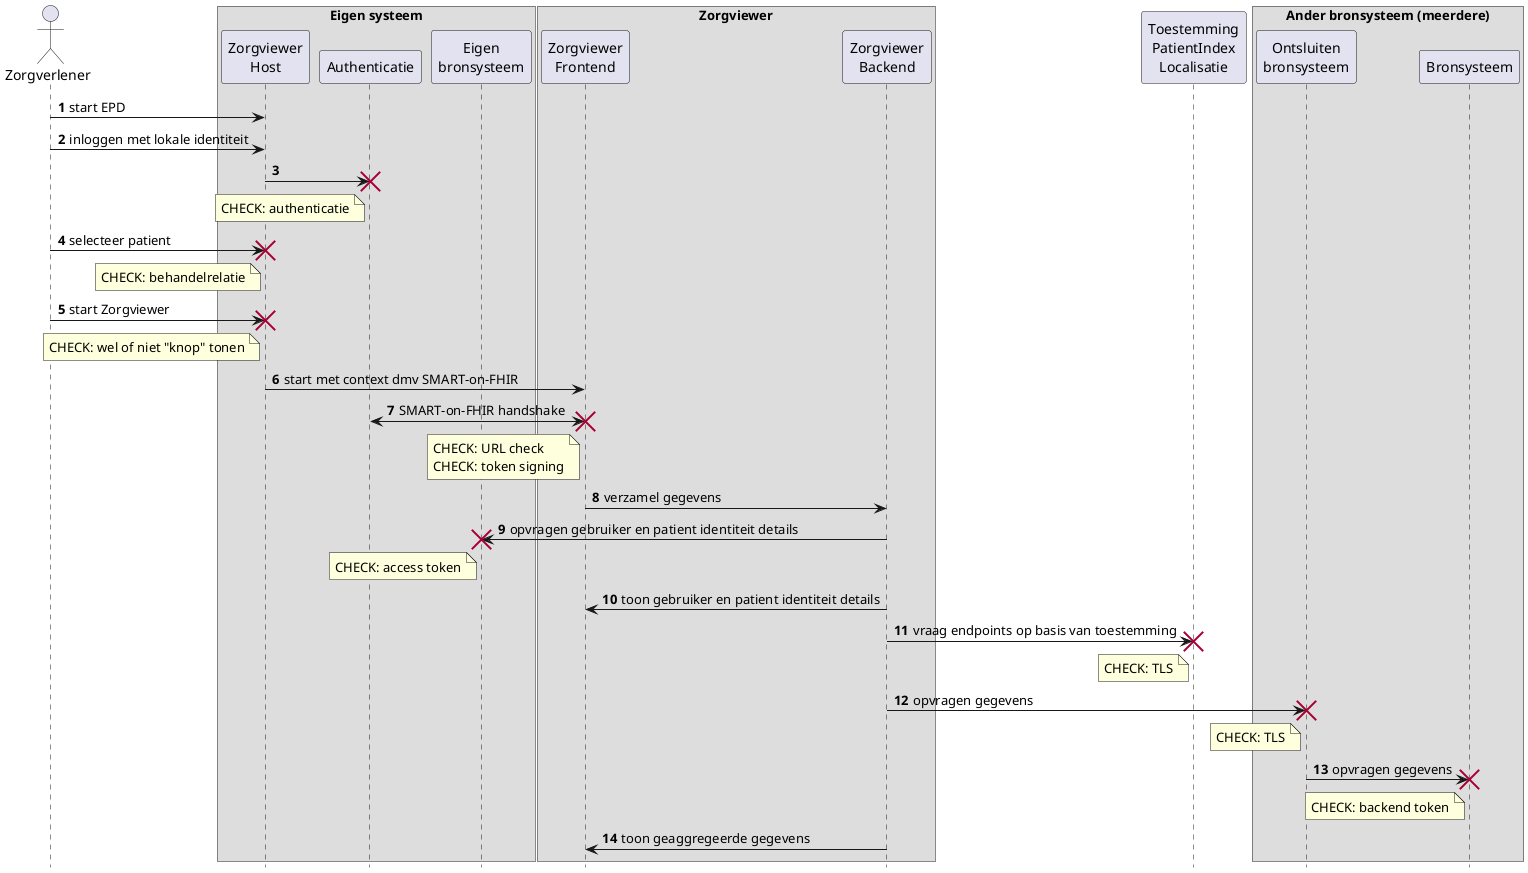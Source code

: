 @startuml
hide footbox
autonumber

actor Zorgverlener
box "Eigen systeem"
  participant "Zorgviewer\nHost" as Host
  participant Authenticatie
  participant "Eigen\nbronsysteem" as EBron
end box
box "Zorgviewer"
  participant "Zorgviewer\nFrontend" as ZVFE
  participant "Zorgviewer\nBackend" as ZVBE
end box
participant "Toestemming\nPatientIndex\nLocalisatie" as Toestemming
box "Ander bronsysteem (meerdere)"
  participant "Ontsluiten\nbronsysteem" as AOBron
  participant "Bronsysteem" as ABron
end box

Zorgverlener->Host: start EPD
Zorgverlener->Host: inloggen met lokale identiteit
Host->Authenticatie
note left Authenticatie
  CHECK: authenticatie
end note
destroy Authenticatie
Zorgverlener->Host: selecteer patient
note left Host
  CHECK: behandelrelatie
end note
destroy Host
Zorgverlener->Host: start Zorgviewer
destroy Host
note left Host
  CHECK: wel of niet "knop" tonen
end note

Host->ZVFE: start met context dmv SMART-on-FHIR
ZVFE<->Authenticatie: SMART-on-FHIR handshake
note left ZVFE
  CHECK: URL check
  CHECK: token signing
end note
destroy ZVFE
ZVFE->ZVBE: verzamel gegevens
ZVBE->EBron: opvragen gebruiker en patient identiteit details
note left EBron
  CHECK: access token
end note
destroy EBron
ZVBE->ZVFE: toon gebruiker en patient identiteit details

ZVBE->Toestemming: vraag endpoints op basis van toestemming
note left Toestemming
  CHECK: TLS
end note
destroy Toestemming

ZVBE->AOBron: opvragen gegevens
note left AOBron
  CHECK: TLS
end note
destroy AOBron
AOBron->ABron: opvragen gegevens
note left ABron
  CHECK: backend token
end note
destroy ABron

ZVBE->ZVFE: toon geaggregeerde gegevens

@enduml